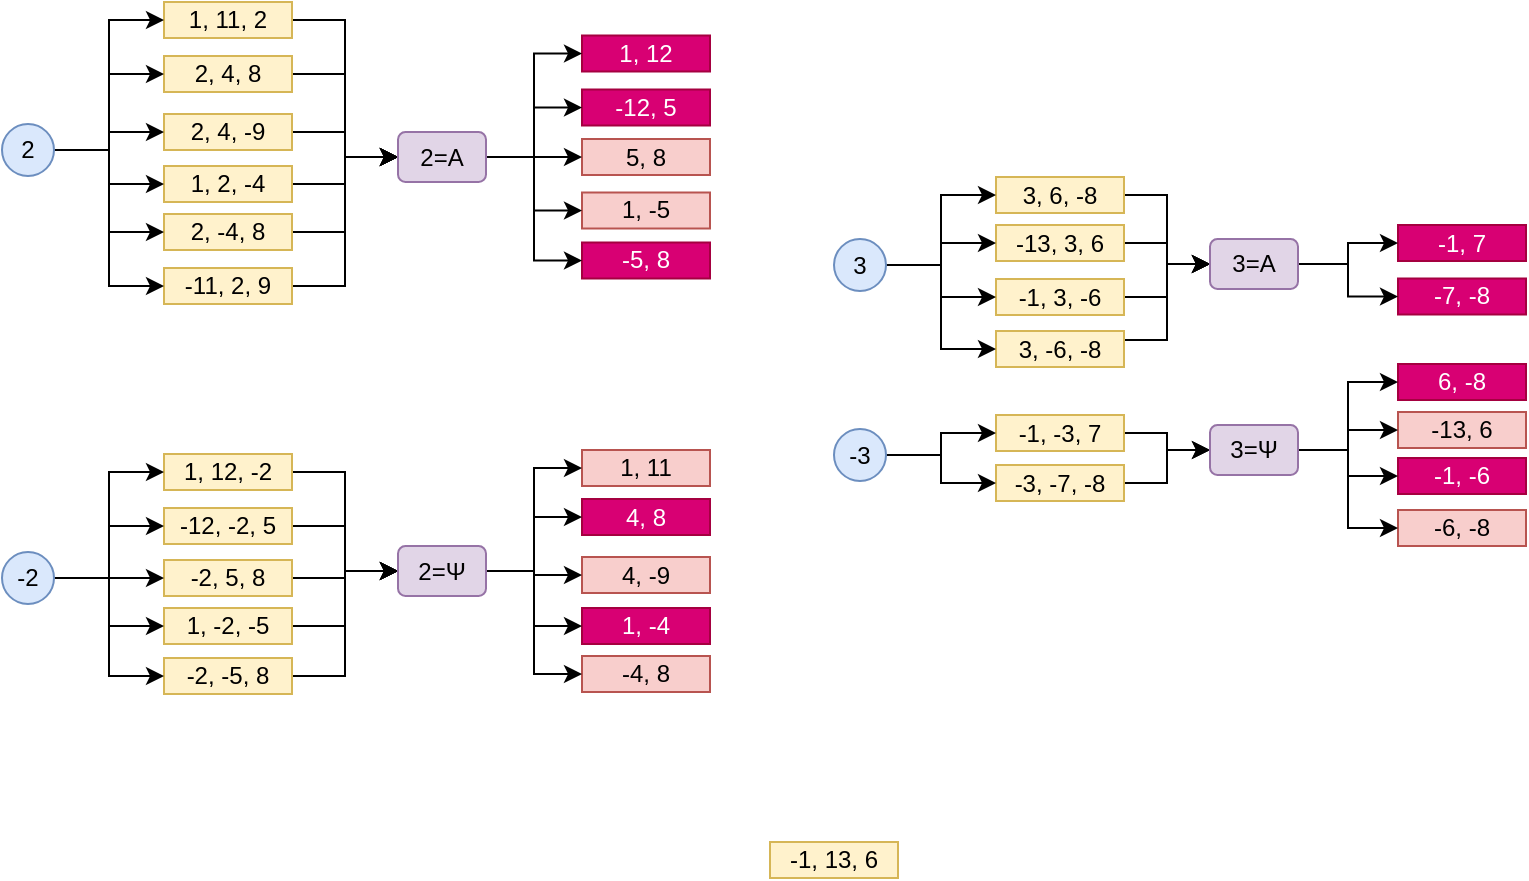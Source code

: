 <mxfile version="20.7.4" type="device"><diagram id="jZLHywl04X1lykeH8b-7" name="Σελίδα-1"><mxGraphModel dx="1050" dy="629" grid="0" gridSize="10" guides="1" tooltips="1" connect="1" arrows="1" fold="1" page="1" pageScale="1" pageWidth="827" pageHeight="1169" math="0" shadow="0"><root><mxCell id="0"/><mxCell id="1" parent="0"/><mxCell id="EbsFTgGvMwNhsEtslDnv-131" style="edgeStyle=orthogonalEdgeStyle;rounded=0;orthogonalLoop=1;jettySize=auto;html=1;exitX=1;exitY=0.5;exitDx=0;exitDy=0;entryX=0;entryY=0.5;entryDx=0;entryDy=0;" edge="1" parent="1" source="EbsFTgGvMwNhsEtslDnv-1" target="EbsFTgGvMwNhsEtslDnv-130"><mxGeometry relative="1" as="geometry"/></mxCell><mxCell id="EbsFTgGvMwNhsEtslDnv-1" value="1, 11, 2" style="rounded=0;whiteSpace=wrap;html=1;fillColor=#fff2cc;strokeColor=#d6b656;" vertex="1" parent="1"><mxGeometry x="107" y="82" width="64" height="18" as="geometry"/></mxCell><mxCell id="EbsFTgGvMwNhsEtslDnv-145" style="edgeStyle=orthogonalEdgeStyle;rounded=0;orthogonalLoop=1;jettySize=auto;html=1;exitX=1;exitY=0.5;exitDx=0;exitDy=0;entryX=0;entryY=0.5;entryDx=0;entryDy=0;" edge="1" parent="1" source="EbsFTgGvMwNhsEtslDnv-2" target="EbsFTgGvMwNhsEtslDnv-144"><mxGeometry relative="1" as="geometry"/></mxCell><mxCell id="EbsFTgGvMwNhsEtslDnv-2" value="1, 12, -2" style="rounded=0;whiteSpace=wrap;html=1;fillColor=#fff2cc;strokeColor=#d6b656;" vertex="1" parent="1"><mxGeometry x="107" y="308" width="64" height="18" as="geometry"/></mxCell><mxCell id="EbsFTgGvMwNhsEtslDnv-3" value="-1, 13, 6" style="rounded=0;whiteSpace=wrap;html=1;fillColor=#fff2cc;strokeColor=#d6b656;" vertex="1" parent="1"><mxGeometry x="410" y="502" width="64" height="18" as="geometry"/></mxCell><mxCell id="EbsFTgGvMwNhsEtslDnv-135" style="edgeStyle=orthogonalEdgeStyle;rounded=0;orthogonalLoop=1;jettySize=auto;html=1;exitX=1;exitY=0.5;exitDx=0;exitDy=0;entryX=0;entryY=0.5;entryDx=0;entryDy=0;" edge="1" parent="1" source="EbsFTgGvMwNhsEtslDnv-4" target="EbsFTgGvMwNhsEtslDnv-130"><mxGeometry relative="1" as="geometry"/></mxCell><mxCell id="EbsFTgGvMwNhsEtslDnv-4" value="1, 2, -4" style="rounded=0;whiteSpace=wrap;html=1;fillColor=#fff2cc;strokeColor=#d6b656;" vertex="1" parent="1"><mxGeometry x="107" y="164" width="64" height="18" as="geometry"/></mxCell><mxCell id="EbsFTgGvMwNhsEtslDnv-151" style="edgeStyle=orthogonalEdgeStyle;rounded=0;orthogonalLoop=1;jettySize=auto;html=1;exitX=1;exitY=0.5;exitDx=0;exitDy=0;entryX=0;entryY=0.5;entryDx=0;entryDy=0;" edge="1" parent="1" source="EbsFTgGvMwNhsEtslDnv-5" target="EbsFTgGvMwNhsEtslDnv-144"><mxGeometry relative="1" as="geometry"/></mxCell><mxCell id="EbsFTgGvMwNhsEtslDnv-5" value="1, -2, -5" style="rounded=0;whiteSpace=wrap;html=1;fillColor=#fff2cc;strokeColor=#d6b656;" vertex="1" parent="1"><mxGeometry x="107" y="385" width="64" height="18" as="geometry"/></mxCell><mxCell id="EbsFTgGvMwNhsEtslDnv-160" style="edgeStyle=orthogonalEdgeStyle;rounded=0;orthogonalLoop=1;jettySize=auto;html=1;exitX=1;exitY=0.5;exitDx=0;exitDy=0;entryX=0;entryY=0.5;entryDx=0;entryDy=0;" edge="1" parent="1" source="EbsFTgGvMwNhsEtslDnv-6" target="EbsFTgGvMwNhsEtslDnv-155"><mxGeometry relative="1" as="geometry"><mxPoint x="680.0" y="269.667" as="targetPoint"/></mxGeometry></mxCell><mxCell id="EbsFTgGvMwNhsEtslDnv-6" value="-1, 3, -6" style="rounded=0;whiteSpace=wrap;html=1;fillColor=#fff2cc;strokeColor=#d6b656;" vertex="1" parent="1"><mxGeometry x="523" y="220.5" width="64" height="18" as="geometry"/></mxCell><mxCell id="EbsFTgGvMwNhsEtslDnv-163" style="edgeStyle=orthogonalEdgeStyle;rounded=0;orthogonalLoop=1;jettySize=auto;html=1;exitX=1;exitY=0.5;exitDx=0;exitDy=0;entryX=0;entryY=0.5;entryDx=0;entryDy=0;" edge="1" parent="1" source="EbsFTgGvMwNhsEtslDnv-7" target="EbsFTgGvMwNhsEtslDnv-162"><mxGeometry relative="1" as="geometry"/></mxCell><mxCell id="EbsFTgGvMwNhsEtslDnv-7" value="-1, -3, 7" style="rounded=0;whiteSpace=wrap;html=1;fillColor=#fff2cc;strokeColor=#d6b656;" vertex="1" parent="1"><mxGeometry x="523" y="288.5" width="64" height="18" as="geometry"/></mxCell><mxCell id="EbsFTgGvMwNhsEtslDnv-137" style="edgeStyle=orthogonalEdgeStyle;rounded=0;orthogonalLoop=1;jettySize=auto;html=1;exitX=1;exitY=0.5;exitDx=0;exitDy=0;entryX=0;entryY=0.5;entryDx=0;entryDy=0;" edge="1" parent="1" source="EbsFTgGvMwNhsEtslDnv-8" target="EbsFTgGvMwNhsEtslDnv-130"><mxGeometry relative="1" as="geometry"/></mxCell><mxCell id="EbsFTgGvMwNhsEtslDnv-8" value="-11, 2, 9" style="rounded=0;whiteSpace=wrap;html=1;fillColor=#fff2cc;strokeColor=#d6b656;" vertex="1" parent="1"><mxGeometry x="107" y="215" width="64" height="18" as="geometry"/></mxCell><mxCell id="EbsFTgGvMwNhsEtslDnv-147" style="edgeStyle=orthogonalEdgeStyle;rounded=0;orthogonalLoop=1;jettySize=auto;html=1;exitX=1;exitY=0.5;exitDx=0;exitDy=0;entryX=0;entryY=0.5;entryDx=0;entryDy=0;" edge="1" parent="1" source="EbsFTgGvMwNhsEtslDnv-9" target="EbsFTgGvMwNhsEtslDnv-144"><mxGeometry relative="1" as="geometry"/></mxCell><mxCell id="EbsFTgGvMwNhsEtslDnv-9" value="-12, -2, 5" style="rounded=0;whiteSpace=wrap;html=1;fillColor=#fff2cc;strokeColor=#d6b656;" vertex="1" parent="1"><mxGeometry x="107" y="335" width="64" height="18" as="geometry"/></mxCell><mxCell id="EbsFTgGvMwNhsEtslDnv-159" style="edgeStyle=orthogonalEdgeStyle;rounded=0;orthogonalLoop=1;jettySize=auto;html=1;exitX=1;exitY=0.5;exitDx=0;exitDy=0;entryX=0;entryY=0.5;entryDx=0;entryDy=0;" edge="1" parent="1" source="EbsFTgGvMwNhsEtslDnv-10" target="EbsFTgGvMwNhsEtslDnv-155"><mxGeometry relative="1" as="geometry"/></mxCell><mxCell id="EbsFTgGvMwNhsEtslDnv-10" value="-13, 3, 6" style="rounded=0;whiteSpace=wrap;html=1;fillColor=#fff2cc;strokeColor=#d6b656;" vertex="1" parent="1"><mxGeometry x="523" y="193.5" width="64" height="18" as="geometry"/></mxCell><mxCell id="EbsFTgGvMwNhsEtslDnv-133" style="edgeStyle=orthogonalEdgeStyle;rounded=0;orthogonalLoop=1;jettySize=auto;html=1;exitX=1;exitY=0.5;exitDx=0;exitDy=0;entryX=0;entryY=0.5;entryDx=0;entryDy=0;" edge="1" parent="1" source="EbsFTgGvMwNhsEtslDnv-11" target="EbsFTgGvMwNhsEtslDnv-130"><mxGeometry relative="1" as="geometry"/></mxCell><mxCell id="EbsFTgGvMwNhsEtslDnv-11" value="2, 4, 8" style="rounded=0;whiteSpace=wrap;html=1;fillColor=#fff2cc;strokeColor=#d6b656;" vertex="1" parent="1"><mxGeometry x="107" y="109" width="64" height="18" as="geometry"/></mxCell><mxCell id="EbsFTgGvMwNhsEtslDnv-136" style="edgeStyle=orthogonalEdgeStyle;rounded=0;orthogonalLoop=1;jettySize=auto;html=1;exitX=1;exitY=0.5;exitDx=0;exitDy=0;entryX=0;entryY=0.5;entryDx=0;entryDy=0;" edge="1" parent="1" source="EbsFTgGvMwNhsEtslDnv-12" target="EbsFTgGvMwNhsEtslDnv-130"><mxGeometry relative="1" as="geometry"/></mxCell><mxCell id="EbsFTgGvMwNhsEtslDnv-12" value="2, -4, 8" style="rounded=0;whiteSpace=wrap;html=1;fillColor=#fff2cc;strokeColor=#d6b656;" vertex="1" parent="1"><mxGeometry x="107" y="188" width="64" height="18" as="geometry"/></mxCell><mxCell id="EbsFTgGvMwNhsEtslDnv-134" style="edgeStyle=orthogonalEdgeStyle;rounded=0;orthogonalLoop=1;jettySize=auto;html=1;exitX=1;exitY=0.5;exitDx=0;exitDy=0;entryX=0;entryY=0.5;entryDx=0;entryDy=0;" edge="1" parent="1" source="EbsFTgGvMwNhsEtslDnv-13" target="EbsFTgGvMwNhsEtslDnv-130"><mxGeometry relative="1" as="geometry"/></mxCell><mxCell id="EbsFTgGvMwNhsEtslDnv-13" value="2, 4, -9" style="rounded=0;whiteSpace=wrap;html=1;fillColor=#fff2cc;strokeColor=#d6b656;" vertex="1" parent="1"><mxGeometry x="107" y="138" width="64" height="18" as="geometry"/></mxCell><mxCell id="EbsFTgGvMwNhsEtslDnv-149" style="edgeStyle=orthogonalEdgeStyle;rounded=0;orthogonalLoop=1;jettySize=auto;html=1;exitX=1;exitY=0.5;exitDx=0;exitDy=0;" edge="1" parent="1" source="EbsFTgGvMwNhsEtslDnv-14" target="EbsFTgGvMwNhsEtslDnv-144"><mxGeometry relative="1" as="geometry"/></mxCell><mxCell id="EbsFTgGvMwNhsEtslDnv-14" value="-2, 5, 8" style="rounded=0;whiteSpace=wrap;html=1;fillColor=#fff2cc;strokeColor=#d6b656;" vertex="1" parent="1"><mxGeometry x="107" y="361" width="64" height="18" as="geometry"/></mxCell><mxCell id="EbsFTgGvMwNhsEtslDnv-153" style="edgeStyle=orthogonalEdgeStyle;rounded=0;orthogonalLoop=1;jettySize=auto;html=1;exitX=1;exitY=0.5;exitDx=0;exitDy=0;entryX=0;entryY=0.5;entryDx=0;entryDy=0;" edge="1" parent="1" source="EbsFTgGvMwNhsEtslDnv-15" target="EbsFTgGvMwNhsEtslDnv-144"><mxGeometry relative="1" as="geometry"/></mxCell><mxCell id="EbsFTgGvMwNhsEtslDnv-15" value="-2, -5, 8" style="rounded=0;whiteSpace=wrap;html=1;fillColor=#fff2cc;strokeColor=#d6b656;" vertex="1" parent="1"><mxGeometry x="107" y="410" width="64" height="18" as="geometry"/></mxCell><mxCell id="EbsFTgGvMwNhsEtslDnv-156" style="edgeStyle=orthogonalEdgeStyle;rounded=0;orthogonalLoop=1;jettySize=auto;html=1;exitX=1;exitY=0.5;exitDx=0;exitDy=0;entryX=0;entryY=0.5;entryDx=0;entryDy=0;" edge="1" parent="1" source="EbsFTgGvMwNhsEtslDnv-16" target="EbsFTgGvMwNhsEtslDnv-155"><mxGeometry relative="1" as="geometry"/></mxCell><mxCell id="EbsFTgGvMwNhsEtslDnv-16" value="3, 6, -8" style="rounded=0;whiteSpace=wrap;html=1;fillColor=#fff2cc;strokeColor=#d6b656;" vertex="1" parent="1"><mxGeometry x="523" y="169.5" width="64" height="18" as="geometry"/></mxCell><mxCell id="EbsFTgGvMwNhsEtslDnv-161" style="edgeStyle=orthogonalEdgeStyle;rounded=0;orthogonalLoop=1;jettySize=auto;html=1;exitX=1;exitY=0.25;exitDx=0;exitDy=0;entryX=0;entryY=0.5;entryDx=0;entryDy=0;" edge="1" parent="1" source="EbsFTgGvMwNhsEtslDnv-17" target="EbsFTgGvMwNhsEtslDnv-155"><mxGeometry relative="1" as="geometry"/></mxCell><mxCell id="EbsFTgGvMwNhsEtslDnv-17" value="3, -6, -8" style="rounded=0;whiteSpace=wrap;html=1;fillColor=#fff2cc;strokeColor=#d6b656;" vertex="1" parent="1"><mxGeometry x="523" y="246.5" width="64" height="18" as="geometry"/></mxCell><mxCell id="EbsFTgGvMwNhsEtslDnv-164" style="edgeStyle=orthogonalEdgeStyle;rounded=0;orthogonalLoop=1;jettySize=auto;html=1;exitX=1;exitY=0.5;exitDx=0;exitDy=0;entryX=0;entryY=0.5;entryDx=0;entryDy=0;" edge="1" parent="1" source="EbsFTgGvMwNhsEtslDnv-18" target="EbsFTgGvMwNhsEtslDnv-162"><mxGeometry relative="1" as="geometry"/></mxCell><mxCell id="EbsFTgGvMwNhsEtslDnv-18" value="-3, -7, -8" style="rounded=0;whiteSpace=wrap;html=1;fillColor=#fff2cc;strokeColor=#d6b656;" vertex="1" parent="1"><mxGeometry x="523" y="313.5" width="64" height="18" as="geometry"/></mxCell><mxCell id="EbsFTgGvMwNhsEtslDnv-24" style="edgeStyle=orthogonalEdgeStyle;rounded=0;orthogonalLoop=1;jettySize=auto;html=1;exitX=1;exitY=0.5;exitDx=0;exitDy=0;entryX=0;entryY=0.5;entryDx=0;entryDy=0;" edge="1" parent="1" source="EbsFTgGvMwNhsEtslDnv-21" target="EbsFTgGvMwNhsEtslDnv-1"><mxGeometry relative="1" as="geometry"/></mxCell><mxCell id="EbsFTgGvMwNhsEtslDnv-25" style="edgeStyle=orthogonalEdgeStyle;rounded=0;orthogonalLoop=1;jettySize=auto;html=1;exitX=1;exitY=0.5;exitDx=0;exitDy=0;entryX=0;entryY=0.5;entryDx=0;entryDy=0;" edge="1" parent="1" source="EbsFTgGvMwNhsEtslDnv-21" target="EbsFTgGvMwNhsEtslDnv-11"><mxGeometry relative="1" as="geometry"/></mxCell><mxCell id="EbsFTgGvMwNhsEtslDnv-26" style="edgeStyle=orthogonalEdgeStyle;rounded=0;orthogonalLoop=1;jettySize=auto;html=1;exitX=1;exitY=0.5;exitDx=0;exitDy=0;entryX=0;entryY=0.5;entryDx=0;entryDy=0;" edge="1" parent="1" source="EbsFTgGvMwNhsEtslDnv-21" target="EbsFTgGvMwNhsEtslDnv-13"><mxGeometry relative="1" as="geometry"/></mxCell><mxCell id="EbsFTgGvMwNhsEtslDnv-27" style="edgeStyle=orthogonalEdgeStyle;rounded=0;orthogonalLoop=1;jettySize=auto;html=1;exitX=1;exitY=0.5;exitDx=0;exitDy=0;entryX=0;entryY=0.5;entryDx=0;entryDy=0;" edge="1" parent="1" source="EbsFTgGvMwNhsEtslDnv-21" target="EbsFTgGvMwNhsEtslDnv-4"><mxGeometry relative="1" as="geometry"/></mxCell><mxCell id="EbsFTgGvMwNhsEtslDnv-28" style="edgeStyle=orthogonalEdgeStyle;rounded=0;orthogonalLoop=1;jettySize=auto;html=1;exitX=1;exitY=0.5;exitDx=0;exitDy=0;entryX=0;entryY=0.5;entryDx=0;entryDy=0;" edge="1" parent="1" source="EbsFTgGvMwNhsEtslDnv-21" target="EbsFTgGvMwNhsEtslDnv-12"><mxGeometry relative="1" as="geometry"/></mxCell><mxCell id="EbsFTgGvMwNhsEtslDnv-29" style="edgeStyle=orthogonalEdgeStyle;rounded=0;orthogonalLoop=1;jettySize=auto;html=1;exitX=1;exitY=0.5;exitDx=0;exitDy=0;entryX=0;entryY=0.5;entryDx=0;entryDy=0;" edge="1" parent="1" source="EbsFTgGvMwNhsEtslDnv-21" target="EbsFTgGvMwNhsEtslDnv-8"><mxGeometry relative="1" as="geometry"/></mxCell><mxCell id="EbsFTgGvMwNhsEtslDnv-21" value="2" style="ellipse;whiteSpace=wrap;html=1;aspect=fixed;fillColor=#dae8fc;strokeColor=#6c8ebf;" vertex="1" parent="1"><mxGeometry x="26" y="143" width="26" height="26" as="geometry"/></mxCell><mxCell id="EbsFTgGvMwNhsEtslDnv-30" style="edgeStyle=orthogonalEdgeStyle;rounded=0;orthogonalLoop=1;jettySize=auto;html=1;exitX=1;exitY=0.5;exitDx=0;exitDy=0;entryX=0;entryY=0.5;entryDx=0;entryDy=0;" edge="1" parent="1" source="EbsFTgGvMwNhsEtslDnv-22" target="EbsFTgGvMwNhsEtslDnv-2"><mxGeometry relative="1" as="geometry"/></mxCell><mxCell id="EbsFTgGvMwNhsEtslDnv-31" style="edgeStyle=orthogonalEdgeStyle;rounded=0;orthogonalLoop=1;jettySize=auto;html=1;exitX=1;exitY=0.5;exitDx=0;exitDy=0;entryX=0;entryY=0.5;entryDx=0;entryDy=0;" edge="1" parent="1" source="EbsFTgGvMwNhsEtslDnv-22" target="EbsFTgGvMwNhsEtslDnv-9"><mxGeometry relative="1" as="geometry"/></mxCell><mxCell id="EbsFTgGvMwNhsEtslDnv-32" style="edgeStyle=orthogonalEdgeStyle;rounded=0;orthogonalLoop=1;jettySize=auto;html=1;exitX=1;exitY=0.5;exitDx=0;exitDy=0;entryX=0;entryY=0.5;entryDx=0;entryDy=0;" edge="1" parent="1" source="EbsFTgGvMwNhsEtslDnv-22" target="EbsFTgGvMwNhsEtslDnv-14"><mxGeometry relative="1" as="geometry"/></mxCell><mxCell id="EbsFTgGvMwNhsEtslDnv-33" style="edgeStyle=orthogonalEdgeStyle;rounded=0;orthogonalLoop=1;jettySize=auto;html=1;exitX=1;exitY=0.5;exitDx=0;exitDy=0;entryX=0;entryY=0.5;entryDx=0;entryDy=0;" edge="1" parent="1" source="EbsFTgGvMwNhsEtslDnv-22" target="EbsFTgGvMwNhsEtslDnv-5"><mxGeometry relative="1" as="geometry"/></mxCell><mxCell id="EbsFTgGvMwNhsEtslDnv-34" style="edgeStyle=orthogonalEdgeStyle;rounded=0;orthogonalLoop=1;jettySize=auto;html=1;exitX=1;exitY=0.5;exitDx=0;exitDy=0;entryX=0;entryY=0.5;entryDx=0;entryDy=0;" edge="1" parent="1" source="EbsFTgGvMwNhsEtslDnv-22" target="EbsFTgGvMwNhsEtslDnv-15"><mxGeometry relative="1" as="geometry"/></mxCell><mxCell id="EbsFTgGvMwNhsEtslDnv-22" value="-2" style="ellipse;whiteSpace=wrap;html=1;aspect=fixed;fillColor=#dae8fc;strokeColor=#6c8ebf;" vertex="1" parent="1"><mxGeometry x="26" y="357" width="26" height="26" as="geometry"/></mxCell><mxCell id="EbsFTgGvMwNhsEtslDnv-37" value="4, 8" style="rounded=0;whiteSpace=wrap;html=1;fillColor=#d80073;strokeColor=#A50040;fontColor=#ffffff;" vertex="1" parent="1"><mxGeometry x="316" y="330.5" width="64" height="18" as="geometry"/></mxCell><mxCell id="EbsFTgGvMwNhsEtslDnv-38" value="4, -9" style="rounded=0;whiteSpace=wrap;html=1;fillColor=#f8cecc;strokeColor=#b85450;" vertex="1" parent="1"><mxGeometry x="316" y="359.5" width="64" height="18" as="geometry"/></mxCell><mxCell id="EbsFTgGvMwNhsEtslDnv-46" value="1, -4" style="rounded=0;whiteSpace=wrap;html=1;fillColor=#d80073;strokeColor=#A50040;fontColor=#ffffff;" vertex="1" parent="1"><mxGeometry x="316" y="385" width="64" height="18" as="geometry"/></mxCell><mxCell id="EbsFTgGvMwNhsEtslDnv-47" value="-4, 8" style="rounded=0;whiteSpace=wrap;html=1;fillColor=#f8cecc;strokeColor=#b85450;" vertex="1" parent="1"><mxGeometry x="316" y="409" width="64" height="18" as="geometry"/></mxCell><mxCell id="EbsFTgGvMwNhsEtslDnv-57" value="-12, 5" style="rounded=0;whiteSpace=wrap;html=1;fillColor=#d80073;strokeColor=#A50040;fontColor=#ffffff;" vertex="1" parent="1"><mxGeometry x="316" y="125.75" width="64" height="18" as="geometry"/></mxCell><mxCell id="EbsFTgGvMwNhsEtslDnv-58" value="5, 8" style="rounded=0;whiteSpace=wrap;html=1;fillColor=#f8cecc;strokeColor=#b85450;" vertex="1" parent="1"><mxGeometry x="316" y="150.5" width="64" height="18" as="geometry"/></mxCell><mxCell id="EbsFTgGvMwNhsEtslDnv-63" value="1, -5" style="rounded=0;whiteSpace=wrap;html=1;fillColor=#f8cecc;strokeColor=#b85450;" vertex="1" parent="1"><mxGeometry x="316" y="177.25" width="64" height="18" as="geometry"/></mxCell><mxCell id="EbsFTgGvMwNhsEtslDnv-64" value="-5, 8" style="rounded=0;whiteSpace=wrap;html=1;fillColor=#d80073;strokeColor=#A50040;fontColor=#ffffff;" vertex="1" parent="1"><mxGeometry x="316" y="202.25" width="64" height="18" as="geometry"/></mxCell><mxCell id="EbsFTgGvMwNhsEtslDnv-69" value="1, 11" style="rounded=0;whiteSpace=wrap;html=1;fillColor=#f8cecc;strokeColor=#b85450;" vertex="1" parent="1"><mxGeometry x="316" y="306" width="64" height="18" as="geometry"/></mxCell><mxCell id="EbsFTgGvMwNhsEtslDnv-73" value="1, 12" style="rounded=0;whiteSpace=wrap;html=1;fillColor=#d80073;strokeColor=#A50040;fontColor=#ffffff;" vertex="1" parent="1"><mxGeometry x="316" y="98.75" width="64" height="18" as="geometry"/></mxCell><mxCell id="EbsFTgGvMwNhsEtslDnv-109" style="edgeStyle=orthogonalEdgeStyle;rounded=0;orthogonalLoop=1;jettySize=auto;html=1;exitX=1;exitY=0.5;exitDx=0;exitDy=0;entryX=0;entryY=0.5;entryDx=0;entryDy=0;" edge="1" parent="1" source="EbsFTgGvMwNhsEtslDnv-75" target="EbsFTgGvMwNhsEtslDnv-16"><mxGeometry relative="1" as="geometry"/></mxCell><mxCell id="EbsFTgGvMwNhsEtslDnv-110" style="edgeStyle=orthogonalEdgeStyle;rounded=0;orthogonalLoop=1;jettySize=auto;html=1;exitX=1;exitY=0.5;exitDx=0;exitDy=0;entryX=0;entryY=0.5;entryDx=0;entryDy=0;" edge="1" parent="1" source="EbsFTgGvMwNhsEtslDnv-75" target="EbsFTgGvMwNhsEtslDnv-10"><mxGeometry relative="1" as="geometry"/></mxCell><mxCell id="EbsFTgGvMwNhsEtslDnv-111" style="edgeStyle=orthogonalEdgeStyle;rounded=0;orthogonalLoop=1;jettySize=auto;html=1;exitX=1;exitY=0.5;exitDx=0;exitDy=0;entryX=0;entryY=0.5;entryDx=0;entryDy=0;" edge="1" parent="1" source="EbsFTgGvMwNhsEtslDnv-75" target="EbsFTgGvMwNhsEtslDnv-6"><mxGeometry relative="1" as="geometry"/></mxCell><mxCell id="EbsFTgGvMwNhsEtslDnv-112" style="edgeStyle=orthogonalEdgeStyle;rounded=0;orthogonalLoop=1;jettySize=auto;html=1;exitX=1;exitY=0.5;exitDx=0;exitDy=0;entryX=0;entryY=0.5;entryDx=0;entryDy=0;" edge="1" parent="1" source="EbsFTgGvMwNhsEtslDnv-75" target="EbsFTgGvMwNhsEtslDnv-17"><mxGeometry relative="1" as="geometry"/></mxCell><mxCell id="EbsFTgGvMwNhsEtslDnv-75" value="3" style="ellipse;whiteSpace=wrap;html=1;aspect=fixed;fillColor=#dae8fc;strokeColor=#6c8ebf;" vertex="1" parent="1"><mxGeometry x="442" y="200.5" width="26" height="26" as="geometry"/></mxCell><mxCell id="EbsFTgGvMwNhsEtslDnv-121" style="edgeStyle=orthogonalEdgeStyle;rounded=0;orthogonalLoop=1;jettySize=auto;html=1;exitX=1;exitY=0.5;exitDx=0;exitDy=0;entryX=0;entryY=0.5;entryDx=0;entryDy=0;" edge="1" parent="1" source="EbsFTgGvMwNhsEtslDnv-80" target="EbsFTgGvMwNhsEtslDnv-7"><mxGeometry relative="1" as="geometry"/></mxCell><mxCell id="EbsFTgGvMwNhsEtslDnv-122" style="edgeStyle=orthogonalEdgeStyle;rounded=0;orthogonalLoop=1;jettySize=auto;html=1;exitX=1;exitY=0.5;exitDx=0;exitDy=0;entryX=0;entryY=0.5;entryDx=0;entryDy=0;" edge="1" parent="1" source="EbsFTgGvMwNhsEtslDnv-80" target="EbsFTgGvMwNhsEtslDnv-18"><mxGeometry relative="1" as="geometry"/></mxCell><mxCell id="EbsFTgGvMwNhsEtslDnv-80" value="-3" style="ellipse;whiteSpace=wrap;html=1;aspect=fixed;fillColor=#dae8fc;strokeColor=#6c8ebf;" vertex="1" parent="1"><mxGeometry x="442" y="295.5" width="26" height="26" as="geometry"/></mxCell><mxCell id="EbsFTgGvMwNhsEtslDnv-87" value="-13, 6" style="rounded=0;whiteSpace=wrap;html=1;fillColor=#f8cecc;strokeColor=#b85450;" vertex="1" parent="1"><mxGeometry x="724" y="287" width="64" height="18" as="geometry"/></mxCell><mxCell id="EbsFTgGvMwNhsEtslDnv-88" value="6, -8" style="rounded=0;whiteSpace=wrap;html=1;fillColor=#d80073;strokeColor=#A50040;fontColor=#ffffff;" vertex="1" parent="1"><mxGeometry x="724" y="263" width="64" height="18" as="geometry"/></mxCell><mxCell id="EbsFTgGvMwNhsEtslDnv-93" value="-1, -6" style="rounded=0;whiteSpace=wrap;html=1;fillColor=#d80073;strokeColor=#A50040;fontColor=#ffffff;" vertex="1" parent="1"><mxGeometry x="724" y="310" width="64" height="18" as="geometry"/></mxCell><mxCell id="EbsFTgGvMwNhsEtslDnv-94" value="-6, -8" style="rounded=0;whiteSpace=wrap;html=1;fillColor=#f8cecc;strokeColor=#b85450;" vertex="1" parent="1"><mxGeometry x="724" y="336" width="64" height="18" as="geometry"/></mxCell><mxCell id="EbsFTgGvMwNhsEtslDnv-99" value="-1, 7" style="rounded=0;whiteSpace=wrap;html=1;fillColor=#d80073;strokeColor=#A50040;fontColor=#ffffff;" vertex="1" parent="1"><mxGeometry x="724" y="193.5" width="64" height="18" as="geometry"/></mxCell><mxCell id="EbsFTgGvMwNhsEtslDnv-103" value="-7, -8" style="rounded=0;whiteSpace=wrap;html=1;fillColor=#d80073;strokeColor=#A50040;fontColor=#ffffff;" vertex="1" parent="1"><mxGeometry x="724" y="220.25" width="64" height="18" as="geometry"/></mxCell><mxCell id="EbsFTgGvMwNhsEtslDnv-138" style="edgeStyle=orthogonalEdgeStyle;rounded=0;orthogonalLoop=1;jettySize=auto;html=1;exitX=1;exitY=0.5;exitDx=0;exitDy=0;entryX=0;entryY=0.5;entryDx=0;entryDy=0;" edge="1" parent="1" source="EbsFTgGvMwNhsEtslDnv-130" target="EbsFTgGvMwNhsEtslDnv-73"><mxGeometry relative="1" as="geometry"><mxPoint x="268.0" y="164.75" as="sourcePoint"/></mxGeometry></mxCell><mxCell id="EbsFTgGvMwNhsEtslDnv-139" style="edgeStyle=orthogonalEdgeStyle;rounded=0;orthogonalLoop=1;jettySize=auto;html=1;exitX=1;exitY=0.5;exitDx=0;exitDy=0;entryX=0;entryY=0.5;entryDx=0;entryDy=0;" edge="1" parent="1" source="EbsFTgGvMwNhsEtslDnv-130" target="EbsFTgGvMwNhsEtslDnv-57"><mxGeometry relative="1" as="geometry"><mxPoint x="268.0" y="164.75" as="sourcePoint"/></mxGeometry></mxCell><mxCell id="EbsFTgGvMwNhsEtslDnv-140" style="edgeStyle=orthogonalEdgeStyle;rounded=0;orthogonalLoop=1;jettySize=auto;html=1;exitX=1;exitY=0.5;exitDx=0;exitDy=0;entryX=0;entryY=0.5;entryDx=0;entryDy=0;" edge="1" parent="1" source="EbsFTgGvMwNhsEtslDnv-130" target="EbsFTgGvMwNhsEtslDnv-63"><mxGeometry relative="1" as="geometry"><mxPoint x="268.0" y="164.75" as="sourcePoint"/></mxGeometry></mxCell><mxCell id="EbsFTgGvMwNhsEtslDnv-142" style="edgeStyle=orthogonalEdgeStyle;rounded=0;orthogonalLoop=1;jettySize=auto;html=1;exitX=1;exitY=0.5;exitDx=0;exitDy=0;entryX=0;entryY=0.5;entryDx=0;entryDy=0;" edge="1" parent="1" source="EbsFTgGvMwNhsEtslDnv-130" target="EbsFTgGvMwNhsEtslDnv-64"><mxGeometry relative="1" as="geometry"><mxPoint x="268.0" y="164.75" as="sourcePoint"/></mxGeometry></mxCell><mxCell id="EbsFTgGvMwNhsEtslDnv-143" style="edgeStyle=orthogonalEdgeStyle;rounded=0;orthogonalLoop=1;jettySize=auto;html=1;exitX=1;exitY=0.5;exitDx=0;exitDy=0;entryX=0;entryY=0.5;entryDx=0;entryDy=0;" edge="1" parent="1" source="EbsFTgGvMwNhsEtslDnv-130" target="EbsFTgGvMwNhsEtslDnv-58"><mxGeometry relative="1" as="geometry"/></mxCell><mxCell id="EbsFTgGvMwNhsEtslDnv-130" value="2=A" style="rounded=1;whiteSpace=wrap;html=1;fillColor=#e1d5e7;strokeColor=#9673a6;" vertex="1" parent="1"><mxGeometry x="224" y="147" width="44" height="25" as="geometry"/></mxCell><mxCell id="EbsFTgGvMwNhsEtslDnv-146" style="edgeStyle=orthogonalEdgeStyle;rounded=0;orthogonalLoop=1;jettySize=auto;html=1;exitX=1;exitY=0.5;exitDx=0;exitDy=0;entryX=0;entryY=0.5;entryDx=0;entryDy=0;" edge="1" parent="1" source="EbsFTgGvMwNhsEtslDnv-144" target="EbsFTgGvMwNhsEtslDnv-69"><mxGeometry relative="1" as="geometry"/></mxCell><mxCell id="EbsFTgGvMwNhsEtslDnv-148" style="edgeStyle=orthogonalEdgeStyle;rounded=0;orthogonalLoop=1;jettySize=auto;html=1;exitX=1;exitY=0.5;exitDx=0;exitDy=0;entryX=0;entryY=0.5;entryDx=0;entryDy=0;" edge="1" parent="1" source="EbsFTgGvMwNhsEtslDnv-144" target="EbsFTgGvMwNhsEtslDnv-37"><mxGeometry relative="1" as="geometry"/></mxCell><mxCell id="EbsFTgGvMwNhsEtslDnv-150" style="edgeStyle=orthogonalEdgeStyle;rounded=0;orthogonalLoop=1;jettySize=auto;html=1;exitX=1;exitY=0.5;exitDx=0;exitDy=0;entryX=0;entryY=0.5;entryDx=0;entryDy=0;" edge="1" parent="1" source="EbsFTgGvMwNhsEtslDnv-144" target="EbsFTgGvMwNhsEtslDnv-38"><mxGeometry relative="1" as="geometry"/></mxCell><mxCell id="EbsFTgGvMwNhsEtslDnv-152" style="edgeStyle=orthogonalEdgeStyle;rounded=0;orthogonalLoop=1;jettySize=auto;html=1;exitX=1;exitY=0.5;exitDx=0;exitDy=0;entryX=0;entryY=0.5;entryDx=0;entryDy=0;" edge="1" parent="1" source="EbsFTgGvMwNhsEtslDnv-144" target="EbsFTgGvMwNhsEtslDnv-46"><mxGeometry relative="1" as="geometry"/></mxCell><mxCell id="EbsFTgGvMwNhsEtslDnv-154" style="edgeStyle=orthogonalEdgeStyle;rounded=0;orthogonalLoop=1;jettySize=auto;html=1;exitX=1;exitY=0.5;exitDx=0;exitDy=0;entryX=0;entryY=0.5;entryDx=0;entryDy=0;" edge="1" parent="1" source="EbsFTgGvMwNhsEtslDnv-144" target="EbsFTgGvMwNhsEtslDnv-47"><mxGeometry relative="1" as="geometry"/></mxCell><mxCell id="EbsFTgGvMwNhsEtslDnv-144" value="2=Ψ" style="rounded=1;whiteSpace=wrap;html=1;fillColor=#e1d5e7;strokeColor=#9673a6;" vertex="1" parent="1"><mxGeometry x="224" y="354" width="44" height="25" as="geometry"/></mxCell><mxCell id="EbsFTgGvMwNhsEtslDnv-157" style="edgeStyle=orthogonalEdgeStyle;rounded=0;orthogonalLoop=1;jettySize=auto;html=1;exitX=1;exitY=0.5;exitDx=0;exitDy=0;entryX=0;entryY=0.5;entryDx=0;entryDy=0;" edge="1" parent="1" source="EbsFTgGvMwNhsEtslDnv-155" target="EbsFTgGvMwNhsEtslDnv-99"><mxGeometry relative="1" as="geometry"/></mxCell><mxCell id="EbsFTgGvMwNhsEtslDnv-158" style="edgeStyle=orthogonalEdgeStyle;rounded=0;orthogonalLoop=1;jettySize=auto;html=1;exitX=1;exitY=0.5;exitDx=0;exitDy=0;entryX=0;entryY=0.5;entryDx=0;entryDy=0;" edge="1" parent="1" source="EbsFTgGvMwNhsEtslDnv-155" target="EbsFTgGvMwNhsEtslDnv-103"><mxGeometry relative="1" as="geometry"/></mxCell><mxCell id="EbsFTgGvMwNhsEtslDnv-155" value="3=A" style="rounded=1;whiteSpace=wrap;html=1;fillColor=#e1d5e7;strokeColor=#9673a6;" vertex="1" parent="1"><mxGeometry x="630" y="200.5" width="44" height="25" as="geometry"/></mxCell><mxCell id="EbsFTgGvMwNhsEtslDnv-165" style="edgeStyle=orthogonalEdgeStyle;rounded=0;orthogonalLoop=1;jettySize=auto;html=1;exitX=1;exitY=0.5;exitDx=0;exitDy=0;entryX=0;entryY=0.5;entryDx=0;entryDy=0;" edge="1" parent="1" source="EbsFTgGvMwNhsEtslDnv-162" target="EbsFTgGvMwNhsEtslDnv-88"><mxGeometry relative="1" as="geometry"/></mxCell><mxCell id="EbsFTgGvMwNhsEtslDnv-166" style="edgeStyle=orthogonalEdgeStyle;rounded=0;orthogonalLoop=1;jettySize=auto;html=1;exitX=1;exitY=0.5;exitDx=0;exitDy=0;entryX=0;entryY=0.5;entryDx=0;entryDy=0;" edge="1" parent="1" source="EbsFTgGvMwNhsEtslDnv-162" target="EbsFTgGvMwNhsEtslDnv-87"><mxGeometry relative="1" as="geometry"/></mxCell><mxCell id="EbsFTgGvMwNhsEtslDnv-167" style="edgeStyle=orthogonalEdgeStyle;rounded=0;orthogonalLoop=1;jettySize=auto;html=1;exitX=1;exitY=0.5;exitDx=0;exitDy=0;entryX=0;entryY=0.5;entryDx=0;entryDy=0;" edge="1" parent="1" source="EbsFTgGvMwNhsEtslDnv-162" target="EbsFTgGvMwNhsEtslDnv-93"><mxGeometry relative="1" as="geometry"/></mxCell><mxCell id="EbsFTgGvMwNhsEtslDnv-168" style="edgeStyle=orthogonalEdgeStyle;rounded=0;orthogonalLoop=1;jettySize=auto;html=1;exitX=1;exitY=0.5;exitDx=0;exitDy=0;entryX=0;entryY=0.5;entryDx=0;entryDy=0;" edge="1" parent="1" source="EbsFTgGvMwNhsEtslDnv-162" target="EbsFTgGvMwNhsEtslDnv-94"><mxGeometry relative="1" as="geometry"/></mxCell><mxCell id="EbsFTgGvMwNhsEtslDnv-162" value="3=Ψ" style="rounded=1;whiteSpace=wrap;html=1;fillColor=#e1d5e7;strokeColor=#9673a6;" vertex="1" parent="1"><mxGeometry x="630" y="293.5" width="44" height="25" as="geometry"/></mxCell></root></mxGraphModel></diagram></mxfile>